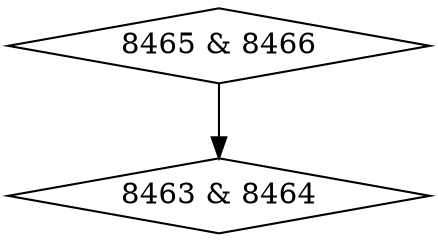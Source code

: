 digraph {
0 [label = "8463 & 8464", shape = diamond];
1 [label = "8465 & 8466", shape = diamond];
1->0;
}

